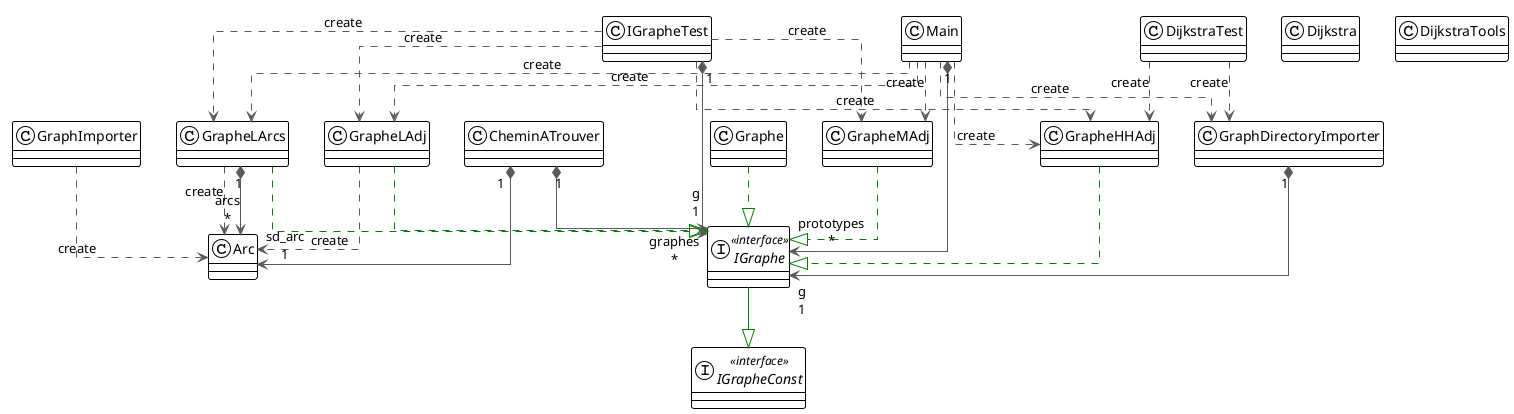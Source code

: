 @startuml

!theme plain
top to bottom direction
skinparam linetype ortho

class Arc
class CheminATrouver
class Dijkstra
class DijkstraTest
class DijkstraTools
class GraphDirectoryImporter
class GraphImporter
class Graphe
class GrapheHHAdj
class GrapheLAdj
class GrapheLArcs
class GrapheMAdj
interface IGraphe << interface >>
interface IGrapheConst << interface >>
class IGrapheTest
class Main

CheminATrouver         "1" *-[#595959,plain]-> "sd_arc\n1" Arc                    
CheminATrouver         "1" *-[#595959,plain]-> "g\n1" IGraphe                
DijkstraTest            -[#595959,dashed]->  GraphDirectoryImporter : "«create»"
DijkstraTest            -[#595959,dashed]->  GrapheHHAdj            : "«create»"
GraphDirectoryImporter "1" *-[#595959,plain]-> "g\n1" IGraphe                
GraphImporter           -[#595959,dashed]->  Arc                    : "«create»"
Graphe                  -[#008200,dashed]-^  IGraphe                
GrapheHHAdj             -[#008200,dashed]-^  IGraphe                
GrapheLAdj              -[#595959,dashed]->  Arc                    : "«create»"
GrapheLAdj              -[#008200,dashed]-^  IGraphe                
GrapheLArcs             -[#595959,dashed]->  Arc                    : "«create»"
GrapheLArcs            "1" *-[#595959,plain]-> "arcs\n*" Arc                    
GrapheLArcs             -[#008200,dashed]-^  IGraphe                
GrapheMAdj              -[#008200,dashed]-^  IGraphe                
IGraphe                 -[#008200,plain]-^  IGrapheConst           
IGrapheTest             -[#595959,dashed]->  GrapheHHAdj            : "«create»"
IGrapheTest             -[#595959,dashed]->  GrapheLAdj             : "«create»"
IGrapheTest             -[#595959,dashed]->  GrapheLArcs            : "«create»"
IGrapheTest             -[#595959,dashed]->  GrapheMAdj             : "«create»"
IGrapheTest            "1" *-[#595959,plain]-> "graphes\n*" IGraphe                
Main                    -[#595959,dashed]->  GraphDirectoryImporter : "«create»"
Main                    -[#595959,dashed]->  GrapheHHAdj            : "«create»"
Main                    -[#595959,dashed]->  GrapheLAdj             : "«create»"
Main                    -[#595959,dashed]->  GrapheLArcs            : "«create»"
Main                    -[#595959,dashed]->  GrapheMAdj             : "«create»"
Main                   "1" *-[#595959,plain]-> "prototypes\n*" IGraphe                
@enduml
